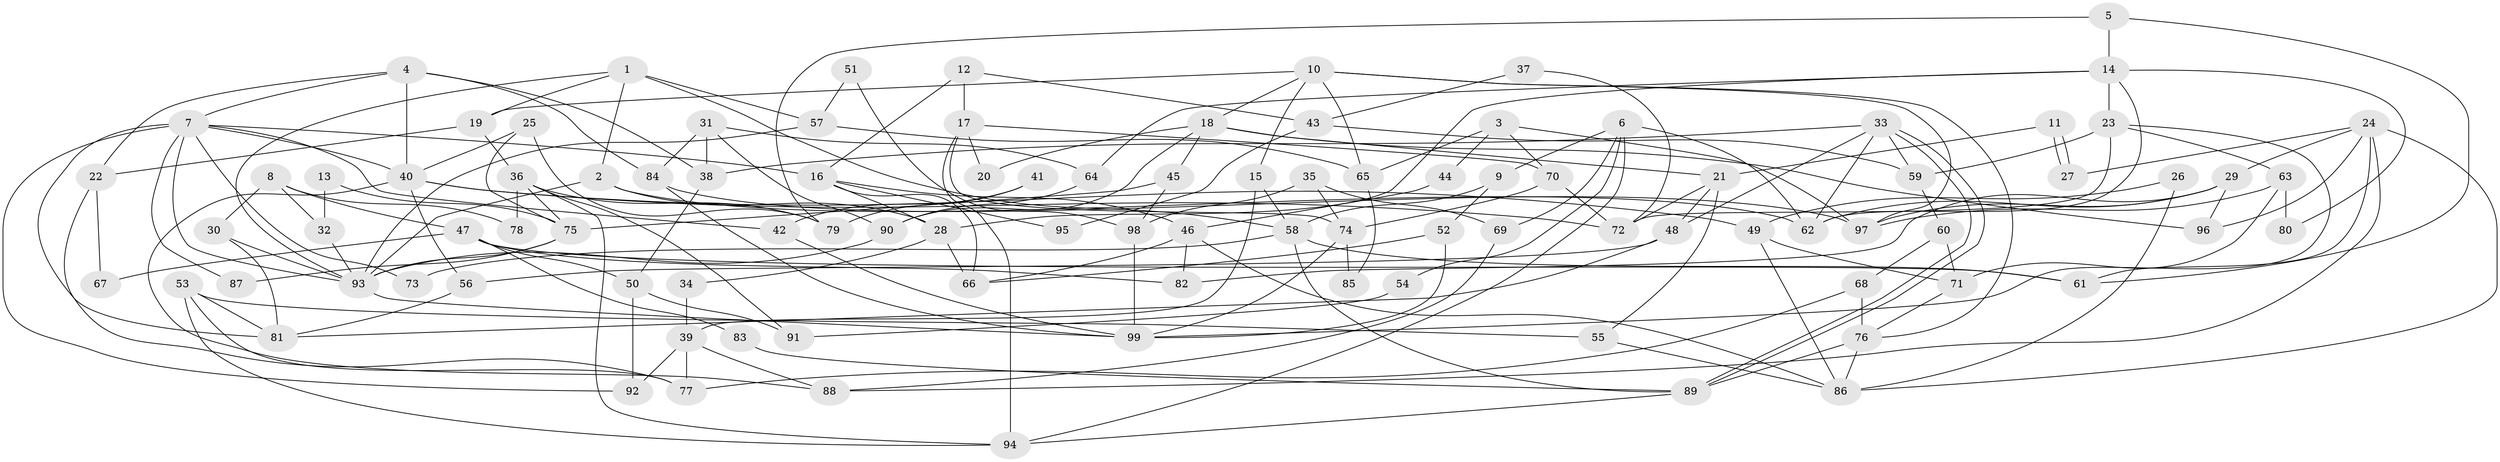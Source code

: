 // coarse degree distribution, {8: 0.057971014492753624, 4: 0.21739130434782608, 7: 0.057971014492753624, 3: 0.2318840579710145, 5: 0.15942028985507245, 12: 0.028985507246376812, 2: 0.15942028985507245, 6: 0.043478260869565216, 11: 0.043478260869565216}
// Generated by graph-tools (version 1.1) at 2025/18/03/04/25 18:18:43]
// undirected, 99 vertices, 198 edges
graph export_dot {
graph [start="1"]
  node [color=gray90,style=filled];
  1;
  2;
  3;
  4;
  5;
  6;
  7;
  8;
  9;
  10;
  11;
  12;
  13;
  14;
  15;
  16;
  17;
  18;
  19;
  20;
  21;
  22;
  23;
  24;
  25;
  26;
  27;
  28;
  29;
  30;
  31;
  32;
  33;
  34;
  35;
  36;
  37;
  38;
  39;
  40;
  41;
  42;
  43;
  44;
  45;
  46;
  47;
  48;
  49;
  50;
  51;
  52;
  53;
  54;
  55;
  56;
  57;
  58;
  59;
  60;
  61;
  62;
  63;
  64;
  65;
  66;
  67;
  68;
  69;
  70;
  71;
  72;
  73;
  74;
  75;
  76;
  77;
  78;
  79;
  80;
  81;
  82;
  83;
  84;
  85;
  86;
  87;
  88;
  89;
  90;
  91;
  92;
  93;
  94;
  95;
  96;
  97;
  98;
  99;
  1 -- 19;
  1 -- 93;
  1 -- 2;
  1 -- 57;
  1 -- 58;
  2 -- 28;
  2 -- 62;
  2 -- 93;
  3 -- 65;
  3 -- 97;
  3 -- 44;
  3 -- 70;
  4 -- 7;
  4 -- 38;
  4 -- 22;
  4 -- 40;
  4 -- 84;
  5 -- 61;
  5 -- 14;
  5 -- 79;
  6 -- 94;
  6 -- 62;
  6 -- 9;
  6 -- 54;
  6 -- 69;
  7 -- 16;
  7 -- 40;
  7 -- 42;
  7 -- 73;
  7 -- 81;
  7 -- 87;
  7 -- 92;
  7 -- 93;
  8 -- 47;
  8 -- 30;
  8 -- 32;
  8 -- 78;
  9 -- 58;
  9 -- 52;
  10 -- 97;
  10 -- 18;
  10 -- 15;
  10 -- 19;
  10 -- 65;
  10 -- 76;
  11 -- 27;
  11 -- 27;
  11 -- 21;
  12 -- 17;
  12 -- 16;
  12 -- 43;
  13 -- 32;
  13 -- 75;
  14 -- 62;
  14 -- 23;
  14 -- 28;
  14 -- 64;
  14 -- 80;
  15 -- 58;
  15 -- 39;
  16 -- 46;
  16 -- 28;
  16 -- 66;
  16 -- 95;
  17 -- 94;
  17 -- 74;
  17 -- 20;
  17 -- 70;
  18 -- 21;
  18 -- 90;
  18 -- 20;
  18 -- 45;
  18 -- 96;
  19 -- 22;
  19 -- 36;
  21 -- 72;
  21 -- 55;
  21 -- 48;
  22 -- 77;
  22 -- 67;
  23 -- 72;
  23 -- 99;
  23 -- 59;
  23 -- 63;
  24 -- 88;
  24 -- 96;
  24 -- 27;
  24 -- 29;
  24 -- 61;
  24 -- 86;
  25 -- 75;
  25 -- 40;
  25 -- 79;
  26 -- 49;
  26 -- 86;
  28 -- 66;
  28 -- 34;
  29 -- 62;
  29 -- 82;
  29 -- 96;
  29 -- 97;
  30 -- 81;
  30 -- 93;
  31 -- 64;
  31 -- 38;
  31 -- 84;
  31 -- 90;
  32 -- 93;
  33 -- 89;
  33 -- 89;
  33 -- 48;
  33 -- 38;
  33 -- 59;
  33 -- 62;
  34 -- 39;
  35 -- 98;
  35 -- 74;
  35 -- 69;
  36 -- 79;
  36 -- 75;
  36 -- 78;
  36 -- 91;
  36 -- 94;
  37 -- 72;
  37 -- 43;
  38 -- 50;
  39 -- 77;
  39 -- 88;
  39 -- 92;
  40 -- 88;
  40 -- 49;
  40 -- 56;
  40 -- 72;
  41 -- 42;
  41 -- 79;
  42 -- 99;
  43 -- 59;
  43 -- 95;
  44 -- 46;
  45 -- 75;
  45 -- 98;
  46 -- 66;
  46 -- 86;
  46 -- 82;
  47 -- 82;
  47 -- 61;
  47 -- 50;
  47 -- 67;
  47 -- 83;
  48 -- 81;
  48 -- 56;
  49 -- 86;
  49 -- 71;
  50 -- 92;
  50 -- 91;
  51 -- 98;
  51 -- 57;
  52 -- 99;
  52 -- 66;
  53 -- 94;
  53 -- 81;
  53 -- 55;
  53 -- 77;
  54 -- 91;
  55 -- 86;
  56 -- 81;
  57 -- 93;
  57 -- 65;
  58 -- 89;
  58 -- 61;
  58 -- 73;
  59 -- 60;
  60 -- 71;
  60 -- 68;
  63 -- 97;
  63 -- 71;
  63 -- 80;
  64 -- 90;
  65 -- 85;
  68 -- 76;
  68 -- 77;
  69 -- 88;
  70 -- 72;
  70 -- 74;
  71 -- 76;
  74 -- 99;
  74 -- 85;
  75 -- 93;
  75 -- 87;
  76 -- 86;
  76 -- 89;
  83 -- 89;
  84 -- 97;
  84 -- 99;
  89 -- 94;
  90 -- 93;
  93 -- 99;
  98 -- 99;
}
